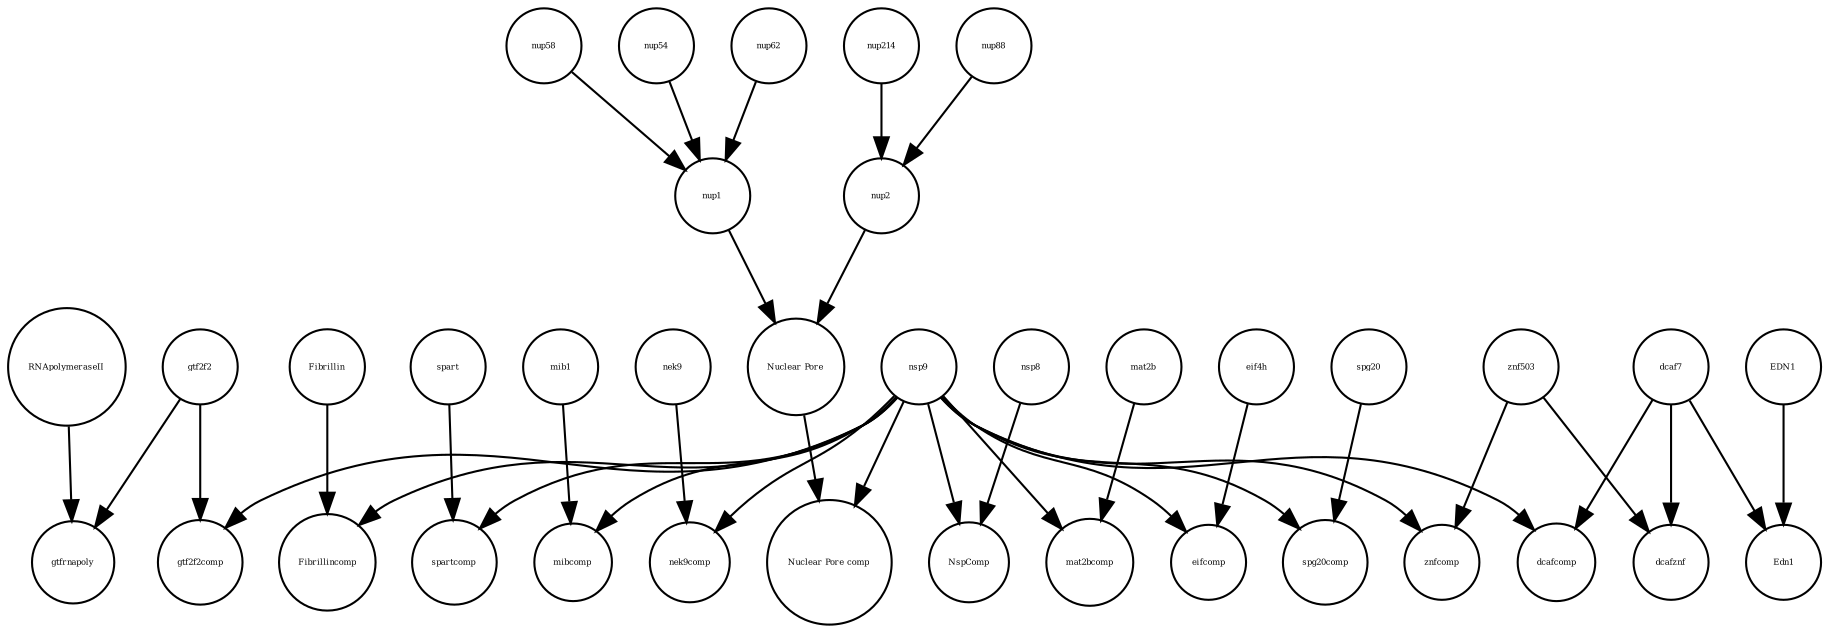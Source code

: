 strict digraph  {
gtf2f2 [annotation=urn_miriam_uniprot_P13984, bipartite=0, cls=macromolecule, fontsize=4, label=gtf2f2, shape=circle];
EDN1 [annotation="", bipartite=0, cls="nucleic acid feature", fontsize=4, label=EDN1, shape=circle];
Edn1 [annotation="", bipartite=0, cls="nucleic acid feature", fontsize=4, label=Edn1, shape=circle];
spart [annotation=urn_miriam_uniprot_Q8N0X7, bipartite=0, cls=macromolecule, fontsize=4, label=spart, shape=circle];
Fibrillincomp [annotation="", bipartite=0, cls=complex, fontsize=4, label=Fibrillincomp, shape=circle];
spg20 [annotation="", bipartite=0, cls=macromolecule, fontsize=4, label=spg20, shape=circle];
RNApolymeraseII [annotation=urn_miriam_uniprot_P30876, bipartite=0, cls=macromolecule, fontsize=4, label=RNApolymeraseII, shape=circle];
spartcomp [annotation="", bipartite=0, cls=complex, fontsize=4, label=spartcomp, shape=circle];
mibcomp [annotation="", bipartite=0, cls=complex, fontsize=4, label=mibcomp, shape=circle];
nek9comp [annotation="", bipartite=0, cls=complex, fontsize=4, label=nek9comp, shape=circle];
mib1 [annotation=urn_miriam_uniprot_Q86YT6, bipartite=0, cls=macromolecule, fontsize=4, label=mib1, shape=circle];
eif4h [annotation=urn_miriam_uniprot_Q15056, bipartite=0, cls=macromolecule, fontsize=4, label=eif4h, shape=circle];
nup1 [annotation="", bipartite=0, cls=complex, fontsize=4, label=nup1, shape=circle];
dcafznf [annotation="", bipartite=0, cls=complex, fontsize=4, label=dcafznf, shape=circle];
nsp8 [annotation=urn_miriam_uniprot_P0DTD1, bipartite=0, cls=macromolecule, fontsize=4, label=nsp8, shape=circle];
nup58 [annotation=urn_miriam_uniprot_Q9BVL2, bipartite=0, cls=macromolecule, fontsize=4, label=nup58, shape=circle];
dcafcomp [annotation="", bipartite=0, cls=complex, fontsize=4, label=dcafcomp, shape=circle];
dcaf7 [annotation=urn_miriam_uniprot_P61962, bipartite=0, cls=macromolecule, fontsize=4, label=dcaf7, shape=circle];
gtfrnapoly [annotation="", bipartite=0, cls=complex, fontsize=4, label=gtfrnapoly, shape=circle];
gtf2f2comp [annotation="", bipartite=0, cls=complex, fontsize=4, label=gtf2f2comp, shape=circle];
Fibrillin [annotation="", bipartite=0, cls=complex, fontsize=4, label=Fibrillin, shape=circle];
nup54 [annotation=urn_miriam_uniprot_Q7Z3B4, bipartite=0, cls=macromolecule, fontsize=4, label=nup54, shape=circle];
"Nuclear Pore comp" [annotation="", bipartite=0, cls=complex, fontsize=4, label="Nuclear Pore comp", shape=circle];
mat2b [annotation=urn_miriam_uniprot_Q9NZL9, bipartite=0, cls=macromolecule, fontsize=4, label=mat2b, shape=circle];
nup88 [annotation=urn_miriam_uniprot_Q99567, bipartite=0, cls=macromolecule, fontsize=4, label=nup88, shape=circle];
nsp9 [annotation=urn_miriam_uniprot_P0DTD1, bipartite=0, cls=macromolecule, fontsize=4, label=nsp9, shape=circle];
NspComp [annotation="", bipartite=0, cls=complex, fontsize=4, label=NspComp, shape=circle];
mat2bcomp [annotation="", bipartite=0, cls=complex, fontsize=4, label=mat2bcomp, shape=circle];
"Nuclear Pore" [annotation="", bipartite=0, cls=complex, fontsize=4, label="Nuclear Pore", shape=circle];
eifcomp [annotation="", bipartite=0, cls=complex, fontsize=4, label=eifcomp, shape=circle];
nup214 [annotation=urn_miriam_uniprot_P35658, bipartite=0, cls=macromolecule, fontsize=4, label=nup214, shape=circle];
nup62 [annotation=urn_miriam_uniprot_P37198, bipartite=0, cls=macromolecule, fontsize=4, label=nup62, shape=circle];
znfcomp [annotation="", bipartite=0, cls=complex, fontsize=4, label=znfcomp, shape=circle];
nup2 [annotation="", bipartite=0, cls=complex, fontsize=4, label=nup2, shape=circle];
znf503 [annotation=urn_miriam_uniprot_Q96F45, bipartite=0, cls=macromolecule, fontsize=4, label=znf503, shape=circle];
nek9 [annotation=urn_miriam_uniprot_Q8TD19, bipartite=0, cls=macromolecule, fontsize=4, label=nek9, shape=circle];
spg20comp [annotation="", bipartite=0, cls=complex, fontsize=4, label=spg20comp, shape=circle];
gtf2f2 -> gtf2f2comp  [annotation="", interaction_type=production];
gtf2f2 -> gtfrnapoly  [annotation="", interaction_type=production];
EDN1 -> Edn1  [annotation="", interaction_type=production];
spart -> spartcomp  [annotation="", interaction_type=production];
spg20 -> spg20comp  [annotation="", interaction_type=production];
RNApolymeraseII -> gtfrnapoly  [annotation="", interaction_type=production];
mib1 -> mibcomp  [annotation="", interaction_type=production];
eif4h -> eifcomp  [annotation="", interaction_type=production];
nup1 -> "Nuclear Pore"  [annotation="", interaction_type=production];
nsp8 -> NspComp  [annotation="", interaction_type=production];
nup58 -> nup1  [annotation="", interaction_type=production];
dcaf7 -> dcafcomp  [annotation="", interaction_type=production];
dcaf7 -> Edn1  [annotation=urn_miriam_pubmed_27880803, interaction_type=catalysis];
dcaf7 -> dcafznf  [annotation="", interaction_type=production];
Fibrillin -> Fibrillincomp  [annotation="", interaction_type=production];
nup54 -> nup1  [annotation="", interaction_type=production];
mat2b -> mat2bcomp  [annotation="", interaction_type=production];
nup88 -> nup2  [annotation="", interaction_type=production];
nsp9 -> dcafcomp  [annotation="", interaction_type=production];
nsp9 -> "Nuclear Pore comp"  [annotation="", interaction_type=production];
nsp9 -> mibcomp  [annotation="", interaction_type=production];
nsp9 -> spartcomp  [annotation="", interaction_type=production];
nsp9 -> nek9comp  [annotation="", interaction_type=production];
nsp9 -> Fibrillincomp  [annotation="", interaction_type=production];
nsp9 -> mat2bcomp  [annotation="", interaction_type=production];
nsp9 -> NspComp  [annotation="", interaction_type=production];
nsp9 -> eifcomp  [annotation="", interaction_type=production];
nsp9 -> gtf2f2comp  [annotation="", interaction_type=production];
nsp9 -> spg20comp  [annotation="", interaction_type=production];
nsp9 -> znfcomp  [annotation="", interaction_type=production];
"Nuclear Pore" -> "Nuclear Pore comp"  [annotation="", interaction_type=production];
nup214 -> nup2  [annotation="", interaction_type=production];
nup62 -> nup1  [annotation="", interaction_type=production];
nup2 -> "Nuclear Pore"  [annotation="", interaction_type=production];
znf503 -> dcafznf  [annotation="", interaction_type=production];
znf503 -> znfcomp  [annotation="", interaction_type=production];
nek9 -> nek9comp  [annotation="", interaction_type=production];
}
